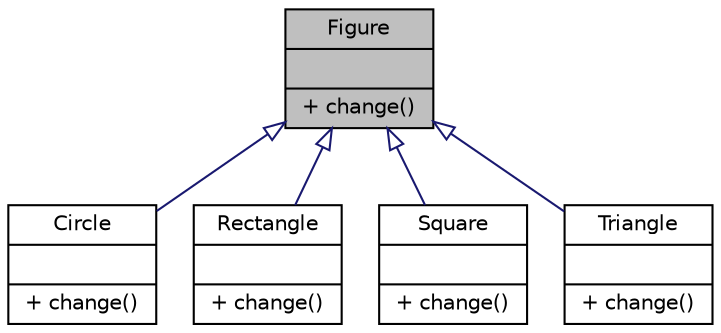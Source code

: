 digraph "Figure"
{
 // INTERACTIVE_SVG=YES
 // LATEX_PDF_SIZE
  bgcolor="transparent";
  edge [fontname="Helvetica",fontsize="10",labelfontname="Helvetica",labelfontsize="10"];
  node [fontname="Helvetica",fontsize="10",shape=record];
  Node1 [label="{Figure\n||+ change()\l}",height=0.2,width=0.4,color="black", fillcolor="grey75", style="filled", fontcolor="black",tooltip=" "];
  Node1 -> Node2 [dir="back",color="midnightblue",fontsize="10",style="solid",arrowtail="onormal",fontname="Helvetica"];
  Node2 [label="{Circle\n||+ change()\l}",height=0.2,width=0.4,color="black",URL="$d0/d88/class_circle.html",tooltip=" "];
  Node1 -> Node3 [dir="back",color="midnightblue",fontsize="10",style="solid",arrowtail="onormal",fontname="Helvetica"];
  Node3 [label="{Rectangle\n||+ change()\l}",height=0.2,width=0.4,color="black",URL="$d9/dc7/class_rectangle.html",tooltip=" "];
  Node1 -> Node4 [dir="back",color="midnightblue",fontsize="10",style="solid",arrowtail="onormal",fontname="Helvetica"];
  Node4 [label="{Square\n||+ change()\l}",height=0.2,width=0.4,color="black",URL="$d9/d0c/class_square.html",tooltip=" "];
  Node1 -> Node5 [dir="back",color="midnightblue",fontsize="10",style="solid",arrowtail="onormal",fontname="Helvetica"];
  Node5 [label="{Triangle\n||+ change()\l}",height=0.2,width=0.4,color="black",URL="$d2/d28/class_triangle.html",tooltip=" "];
}
